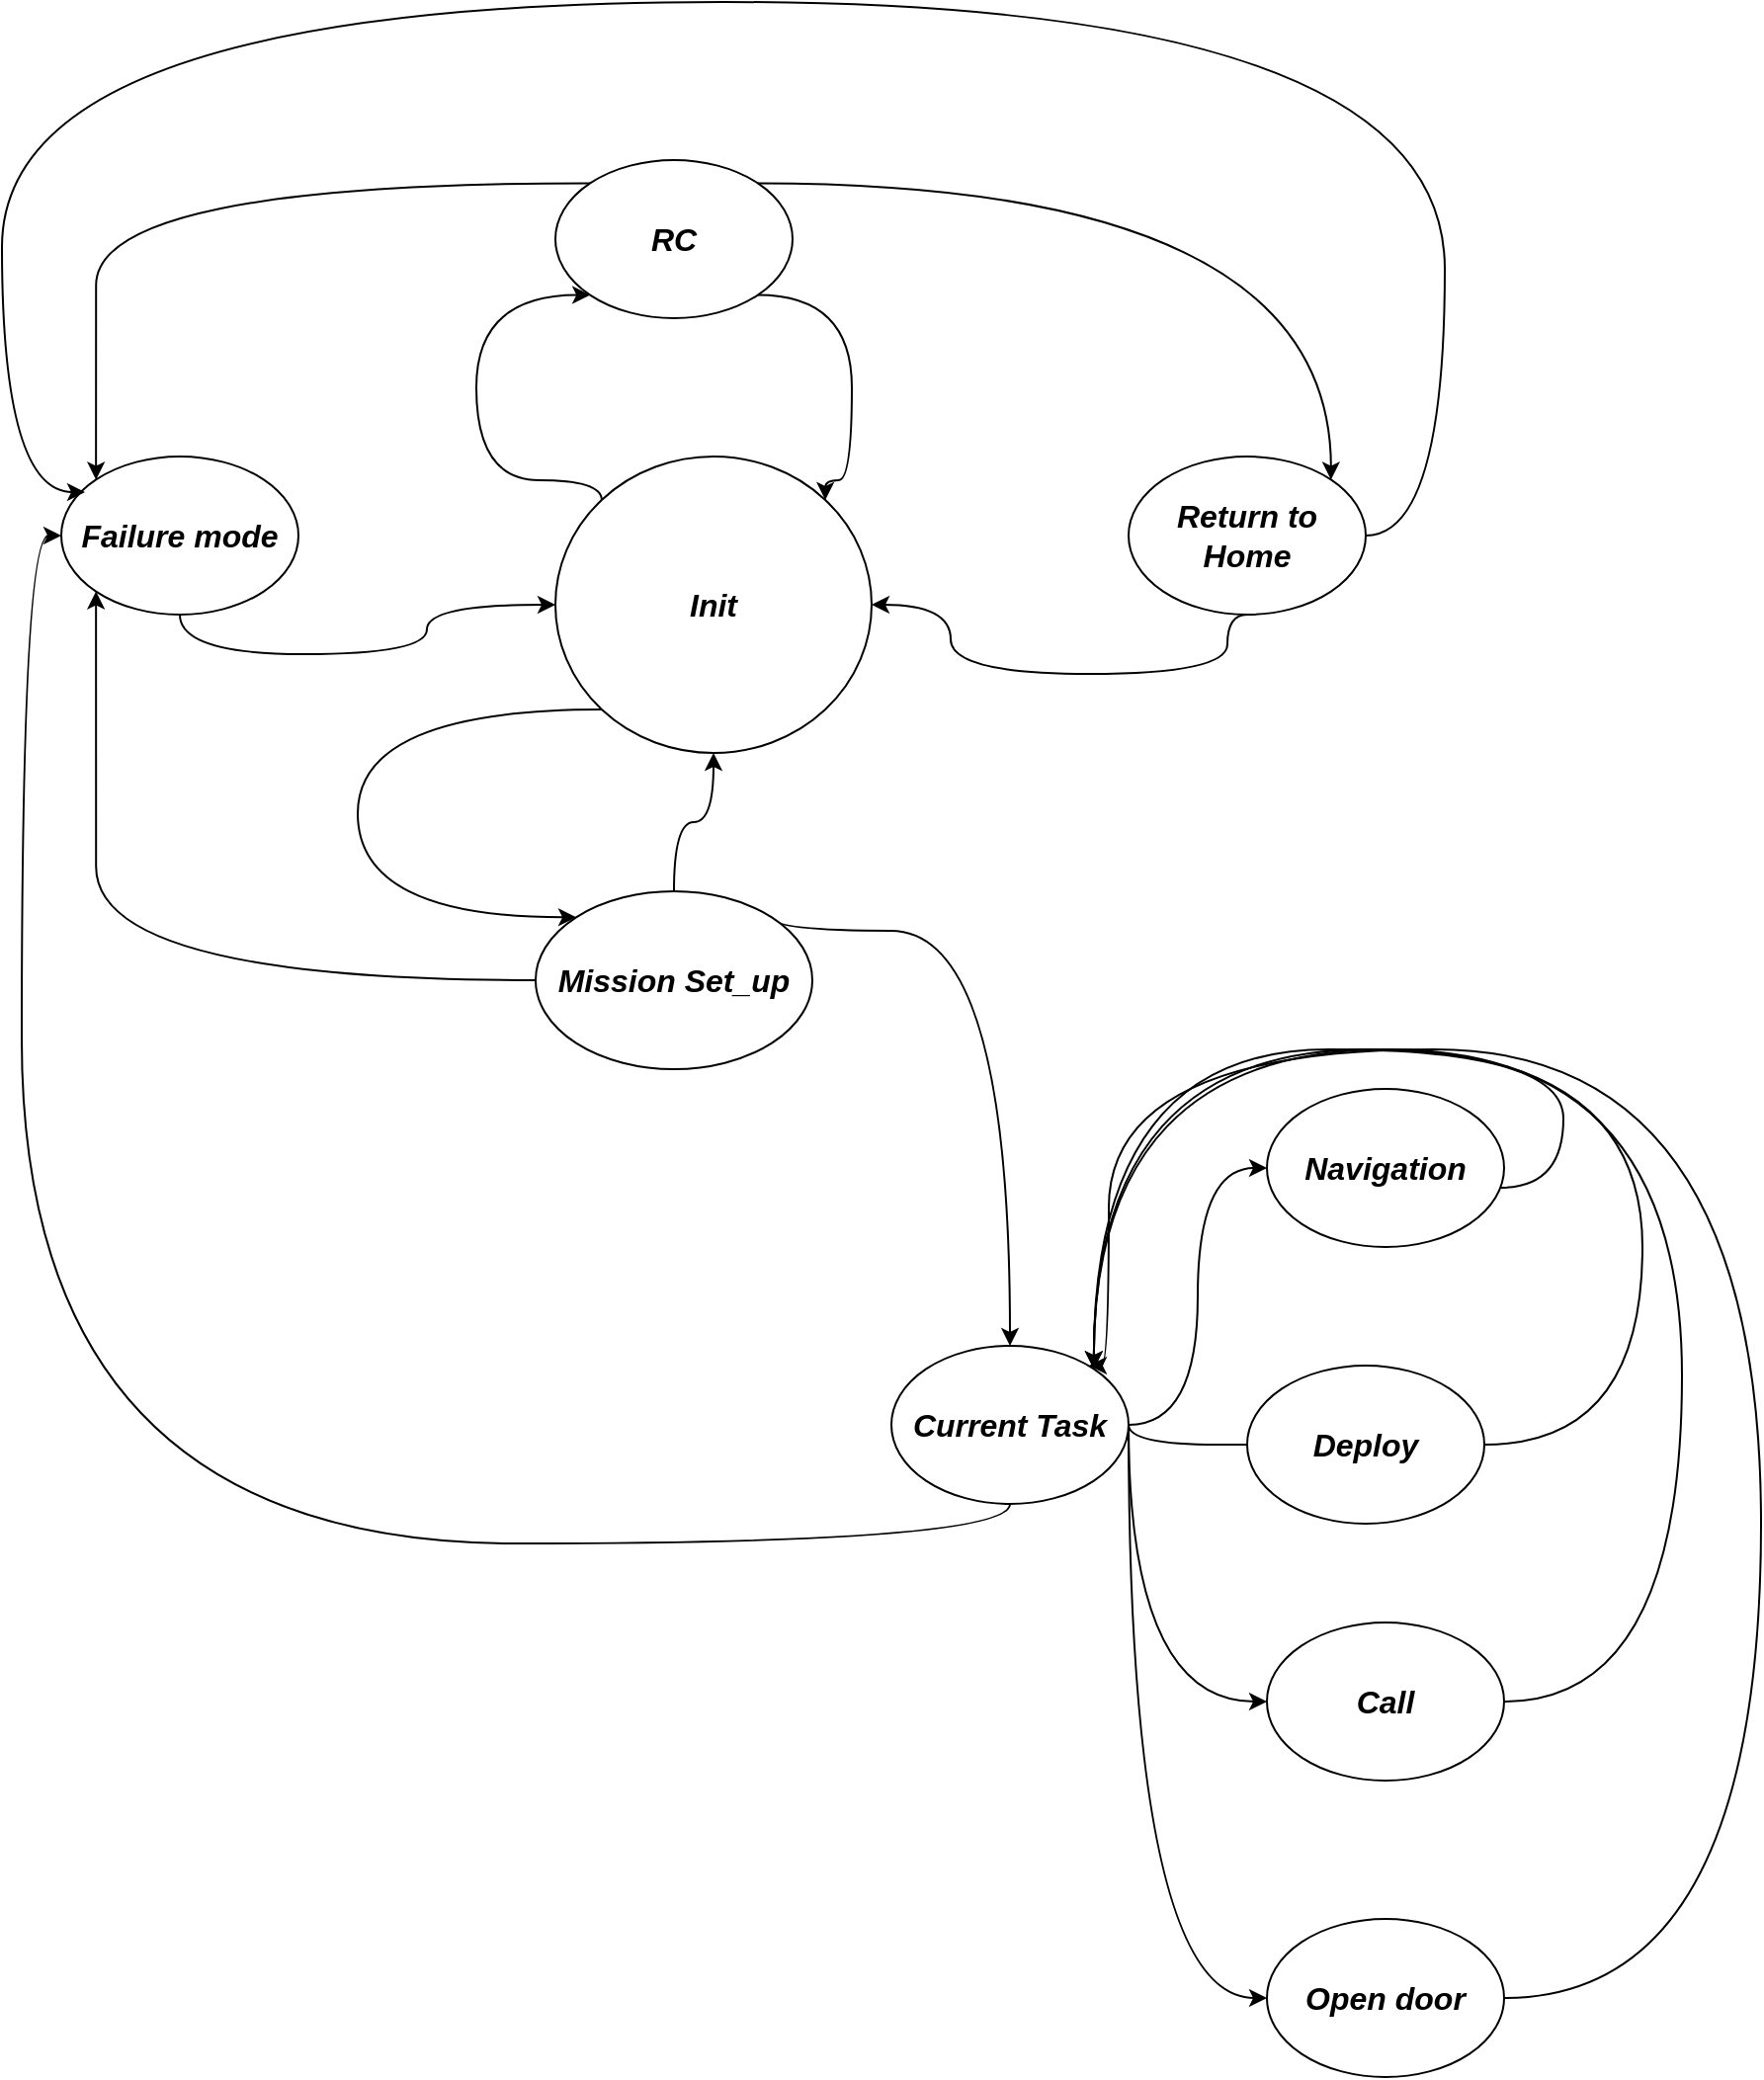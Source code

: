<mxfile version="24.7.16">
  <diagram name="Page-1" id="yCsFpmhWTIYuCj8CqCmu">
    <mxGraphModel dx="2214" dy="795" grid="1" gridSize="10" guides="1" tooltips="1" connect="1" arrows="1" fold="1" page="1" pageScale="1" pageWidth="850" pageHeight="1100" math="0" shadow="0">
      <root>
        <mxCell id="0" />
        <mxCell id="1" parent="0" />
        <mxCell id="MB4sdZ5tQYugehAf6pUv-199" style="edgeStyle=orthogonalEdgeStyle;rounded=0;orthogonalLoop=1;jettySize=auto;html=1;exitX=0;exitY=0;exitDx=0;exitDy=0;entryX=0;entryY=1;entryDx=0;entryDy=0;curved=1;" edge="1" parent="1" source="MB4sdZ5tQYugehAf6pUv-1" target="MB4sdZ5tQYugehAf6pUv-2">
          <mxGeometry relative="1" as="geometry">
            <Array as="points">
              <mxPoint x="230" y="312" />
              <mxPoint x="230" y="218" />
            </Array>
          </mxGeometry>
        </mxCell>
        <mxCell id="MB4sdZ5tQYugehAf6pUv-215" style="edgeStyle=orthogonalEdgeStyle;curved=1;rounded=0;orthogonalLoop=1;jettySize=auto;html=1;exitX=0;exitY=1;exitDx=0;exitDy=0;entryX=0;entryY=0;entryDx=0;entryDy=0;" edge="1" parent="1" source="MB4sdZ5tQYugehAf6pUv-1" target="MB4sdZ5tQYugehAf6pUv-8">
          <mxGeometry relative="1" as="geometry">
            <Array as="points">
              <mxPoint x="170" y="428" />
              <mxPoint x="170" y="533" />
            </Array>
          </mxGeometry>
        </mxCell>
        <mxCell id="MB4sdZ5tQYugehAf6pUv-1" value="&lt;font size=&quot;3&quot;&gt;&lt;i&gt;&lt;b&gt;Init&lt;/b&gt;&lt;/i&gt;&lt;/font&gt;" style="ellipse;whiteSpace=wrap;html=1;" vertex="1" parent="1">
          <mxGeometry x="270" y="300" width="160" height="150" as="geometry" />
        </mxCell>
        <mxCell id="MB4sdZ5tQYugehAf6pUv-200" style="edgeStyle=orthogonalEdgeStyle;rounded=0;orthogonalLoop=1;jettySize=auto;html=1;exitX=1;exitY=1;exitDx=0;exitDy=0;entryX=1;entryY=0;entryDx=0;entryDy=0;curved=1;" edge="1" parent="1" source="MB4sdZ5tQYugehAf6pUv-2" target="MB4sdZ5tQYugehAf6pUv-1">
          <mxGeometry relative="1" as="geometry">
            <Array as="points">
              <mxPoint x="420" y="218" />
              <mxPoint x="420" y="312" />
            </Array>
          </mxGeometry>
        </mxCell>
        <mxCell id="MB4sdZ5tQYugehAf6pUv-201" style="edgeStyle=orthogonalEdgeStyle;rounded=0;orthogonalLoop=1;jettySize=auto;html=1;exitX=0;exitY=0;exitDx=0;exitDy=0;entryX=0;entryY=0;entryDx=0;entryDy=0;curved=1;" edge="1" parent="1" source="MB4sdZ5tQYugehAf6pUv-2" target="MB4sdZ5tQYugehAf6pUv-12">
          <mxGeometry relative="1" as="geometry" />
        </mxCell>
        <mxCell id="MB4sdZ5tQYugehAf6pUv-203" style="edgeStyle=orthogonalEdgeStyle;rounded=0;orthogonalLoop=1;jettySize=auto;html=1;exitX=1;exitY=0;exitDx=0;exitDy=0;entryX=1;entryY=0;entryDx=0;entryDy=0;curved=1;" edge="1" parent="1" source="MB4sdZ5tQYugehAf6pUv-2" target="MB4sdZ5tQYugehAf6pUv-17">
          <mxGeometry relative="1" as="geometry" />
        </mxCell>
        <mxCell id="MB4sdZ5tQYugehAf6pUv-2" value="&lt;font size=&quot;3&quot;&gt;&lt;i&gt;&lt;b&gt;RC&lt;/b&gt;&lt;/i&gt;&lt;/font&gt;" style="ellipse;whiteSpace=wrap;html=1;" vertex="1" parent="1">
          <mxGeometry x="270" y="150" width="120" height="80" as="geometry" />
        </mxCell>
        <mxCell id="MB4sdZ5tQYugehAf6pUv-209" style="edgeStyle=orthogonalEdgeStyle;curved=1;rounded=0;orthogonalLoop=1;jettySize=auto;html=1;exitX=0;exitY=0.5;exitDx=0;exitDy=0;entryX=0;entryY=1;entryDx=0;entryDy=0;" edge="1" parent="1" source="MB4sdZ5tQYugehAf6pUv-8" target="MB4sdZ5tQYugehAf6pUv-12">
          <mxGeometry relative="1" as="geometry" />
        </mxCell>
        <mxCell id="MB4sdZ5tQYugehAf6pUv-216" style="edgeStyle=orthogonalEdgeStyle;curved=1;rounded=0;orthogonalLoop=1;jettySize=auto;html=1;entryX=0.5;entryY=1;entryDx=0;entryDy=0;" edge="1" parent="1" source="MB4sdZ5tQYugehAf6pUv-8" target="MB4sdZ5tQYugehAf6pUv-1">
          <mxGeometry relative="1" as="geometry" />
        </mxCell>
        <mxCell id="MB4sdZ5tQYugehAf6pUv-217" style="edgeStyle=orthogonalEdgeStyle;curved=1;rounded=0;orthogonalLoop=1;jettySize=auto;html=1;exitX=1;exitY=0;exitDx=0;exitDy=0;entryX=0.5;entryY=0;entryDx=0;entryDy=0;" edge="1" parent="1" source="MB4sdZ5tQYugehAf6pUv-8" target="MB4sdZ5tQYugehAf6pUv-13">
          <mxGeometry relative="1" as="geometry">
            <Array as="points">
              <mxPoint x="380" y="540" />
              <mxPoint x="500" y="540" />
            </Array>
          </mxGeometry>
        </mxCell>
        <mxCell id="MB4sdZ5tQYugehAf6pUv-8" value="&lt;font size=&quot;3&quot;&gt;&lt;i&gt;&lt;b&gt;Mission Set_up&lt;br&gt;&lt;/b&gt;&lt;/i&gt;&lt;/font&gt;" style="ellipse;whiteSpace=wrap;html=1;" vertex="1" parent="1">
          <mxGeometry x="260" y="520" width="140" height="90" as="geometry" />
        </mxCell>
        <mxCell id="MB4sdZ5tQYugehAf6pUv-206" style="edgeStyle=orthogonalEdgeStyle;curved=1;rounded=0;orthogonalLoop=1;jettySize=auto;html=1;exitX=0.5;exitY=1;exitDx=0;exitDy=0;" edge="1" parent="1" source="MB4sdZ5tQYugehAf6pUv-12" target="MB4sdZ5tQYugehAf6pUv-1">
          <mxGeometry relative="1" as="geometry" />
        </mxCell>
        <mxCell id="MB4sdZ5tQYugehAf6pUv-12" value="&lt;font size=&quot;3&quot;&gt;&lt;i&gt;&lt;b&gt;Failure mode&lt;br&gt;&lt;/b&gt;&lt;/i&gt;&lt;/font&gt;" style="ellipse;whiteSpace=wrap;html=1;" vertex="1" parent="1">
          <mxGeometry x="20" y="300" width="120" height="80" as="geometry" />
        </mxCell>
        <mxCell id="MB4sdZ5tQYugehAf6pUv-210" style="edgeStyle=orthogonalEdgeStyle;curved=1;rounded=0;orthogonalLoop=1;jettySize=auto;html=1;exitX=0.5;exitY=1;exitDx=0;exitDy=0;entryX=0;entryY=0.5;entryDx=0;entryDy=0;" edge="1" parent="1" source="MB4sdZ5tQYugehAf6pUv-13" target="MB4sdZ5tQYugehAf6pUv-12">
          <mxGeometry relative="1" as="geometry" />
        </mxCell>
        <mxCell id="MB4sdZ5tQYugehAf6pUv-227" style="edgeStyle=orthogonalEdgeStyle;curved=1;rounded=0;orthogonalLoop=1;jettySize=auto;html=1;exitX=1;exitY=0.5;exitDx=0;exitDy=0;entryX=0;entryY=0.5;entryDx=0;entryDy=0;" edge="1" parent="1" source="MB4sdZ5tQYugehAf6pUv-13" target="MB4sdZ5tQYugehAf6pUv-220">
          <mxGeometry relative="1" as="geometry" />
        </mxCell>
        <mxCell id="MB4sdZ5tQYugehAf6pUv-228" style="edgeStyle=orthogonalEdgeStyle;curved=1;rounded=0;orthogonalLoop=1;jettySize=auto;html=1;entryX=0;entryY=0.5;entryDx=0;entryDy=0;exitX=1;exitY=0.5;exitDx=0;exitDy=0;" edge="1" parent="1" source="MB4sdZ5tQYugehAf6pUv-13" target="MB4sdZ5tQYugehAf6pUv-14">
          <mxGeometry relative="1" as="geometry">
            <Array as="points">
              <mxPoint x="560" y="800" />
              <mxPoint x="650" y="800" />
            </Array>
          </mxGeometry>
        </mxCell>
        <mxCell id="MB4sdZ5tQYugehAf6pUv-229" style="edgeStyle=orthogonalEdgeStyle;curved=1;rounded=0;orthogonalLoop=1;jettySize=auto;html=1;entryX=0;entryY=0.5;entryDx=0;entryDy=0;" edge="1" parent="1" source="MB4sdZ5tQYugehAf6pUv-13" target="MB4sdZ5tQYugehAf6pUv-15">
          <mxGeometry relative="1" as="geometry">
            <Array as="points">
              <mxPoint x="560" y="930" />
            </Array>
          </mxGeometry>
        </mxCell>
        <mxCell id="MB4sdZ5tQYugehAf6pUv-237" style="edgeStyle=orthogonalEdgeStyle;curved=1;rounded=0;orthogonalLoop=1;jettySize=auto;html=1;entryX=0;entryY=0.5;entryDx=0;entryDy=0;" edge="1" parent="1" source="MB4sdZ5tQYugehAf6pUv-13" target="MB4sdZ5tQYugehAf6pUv-16">
          <mxGeometry relative="1" as="geometry">
            <Array as="points">
              <mxPoint x="560" y="1080" />
            </Array>
          </mxGeometry>
        </mxCell>
        <mxCell id="MB4sdZ5tQYugehAf6pUv-13" value="&lt;font size=&quot;3&quot;&gt;&lt;i&gt;&lt;b&gt;Current Task&lt;br&gt;&lt;/b&gt;&lt;/i&gt;&lt;/font&gt;" style="ellipse;whiteSpace=wrap;html=1;" vertex="1" parent="1">
          <mxGeometry x="440" y="750" width="120" height="80" as="geometry" />
        </mxCell>
        <mxCell id="MB4sdZ5tQYugehAf6pUv-240" style="edgeStyle=orthogonalEdgeStyle;curved=1;rounded=0;orthogonalLoop=1;jettySize=auto;html=1;entryX=1;entryY=0;entryDx=0;entryDy=0;" edge="1" parent="1" source="MB4sdZ5tQYugehAf6pUv-14" target="MB4sdZ5tQYugehAf6pUv-13">
          <mxGeometry relative="1" as="geometry">
            <Array as="points">
              <mxPoint x="820" y="800" />
              <mxPoint x="820" y="600" />
              <mxPoint x="542" y="600" />
            </Array>
          </mxGeometry>
        </mxCell>
        <mxCell id="MB4sdZ5tQYugehAf6pUv-14" value="&lt;font size=&quot;3&quot;&gt;&lt;i&gt;&lt;b&gt;Deploy&lt;/b&gt;&lt;/i&gt;&lt;/font&gt;" style="ellipse;whiteSpace=wrap;html=1;" vertex="1" parent="1">
          <mxGeometry x="620" y="760" width="120" height="80" as="geometry" />
        </mxCell>
        <mxCell id="MB4sdZ5tQYugehAf6pUv-241" style="edgeStyle=orthogonalEdgeStyle;curved=1;rounded=0;orthogonalLoop=1;jettySize=auto;html=1;entryX=1;entryY=0;entryDx=0;entryDy=0;" edge="1" parent="1" source="MB4sdZ5tQYugehAf6pUv-15" target="MB4sdZ5tQYugehAf6pUv-13">
          <mxGeometry relative="1" as="geometry">
            <Array as="points">
              <mxPoint x="840" y="930" />
              <mxPoint x="840" y="600" />
              <mxPoint x="542" y="600" />
            </Array>
          </mxGeometry>
        </mxCell>
        <mxCell id="MB4sdZ5tQYugehAf6pUv-15" value="&lt;font size=&quot;3&quot;&gt;&lt;i&gt;&lt;b&gt;Call&lt;/b&gt;&lt;/i&gt;&lt;/font&gt;" style="ellipse;whiteSpace=wrap;html=1;" vertex="1" parent="1">
          <mxGeometry x="630" y="890" width="120" height="80" as="geometry" />
        </mxCell>
        <mxCell id="MB4sdZ5tQYugehAf6pUv-242" style="edgeStyle=orthogonalEdgeStyle;curved=1;rounded=0;orthogonalLoop=1;jettySize=auto;html=1;" edge="1" parent="1" source="MB4sdZ5tQYugehAf6pUv-16">
          <mxGeometry relative="1" as="geometry">
            <mxPoint x="540" y="760" as="targetPoint" />
            <Array as="points">
              <mxPoint x="880" y="1080" />
              <mxPoint x="880" y="600" />
              <mxPoint x="550" y="600" />
              <mxPoint x="550" y="760" />
            </Array>
          </mxGeometry>
        </mxCell>
        <mxCell id="MB4sdZ5tQYugehAf6pUv-16" value="&lt;font size=&quot;3&quot;&gt;&lt;i&gt;&lt;b&gt;Open door&lt;br&gt;&lt;/b&gt;&lt;/i&gt;&lt;/font&gt;" style="ellipse;whiteSpace=wrap;html=1;" vertex="1" parent="1">
          <mxGeometry x="630" y="1040" width="120" height="80" as="geometry" />
        </mxCell>
        <mxCell id="MB4sdZ5tQYugehAf6pUv-204" style="edgeStyle=orthogonalEdgeStyle;rounded=0;orthogonalLoop=1;jettySize=auto;html=1;exitX=0.5;exitY=1;exitDx=0;exitDy=0;entryX=1;entryY=0.5;entryDx=0;entryDy=0;curved=1;" edge="1" parent="1" source="MB4sdZ5tQYugehAf6pUv-17" target="MB4sdZ5tQYugehAf6pUv-1">
          <mxGeometry relative="1" as="geometry">
            <Array as="points">
              <mxPoint x="610" y="380" />
              <mxPoint x="610" y="410" />
              <mxPoint x="470" y="410" />
              <mxPoint x="470" y="375" />
            </Array>
          </mxGeometry>
        </mxCell>
        <mxCell id="MB4sdZ5tQYugehAf6pUv-17" value="&lt;font size=&quot;3&quot;&gt;&lt;i&gt;&lt;b&gt;Return to Home&lt;br&gt;&lt;/b&gt;&lt;/i&gt;&lt;/font&gt;" style="ellipse;whiteSpace=wrap;html=1;" vertex="1" parent="1">
          <mxGeometry x="560" y="300" width="120" height="80" as="geometry" />
        </mxCell>
        <mxCell id="MB4sdZ5tQYugehAf6pUv-214" style="edgeStyle=orthogonalEdgeStyle;curved=1;rounded=0;orthogonalLoop=1;jettySize=auto;html=1;entryX=0.1;entryY=0.225;entryDx=0;entryDy=0;entryPerimeter=0;" edge="1" parent="1" source="MB4sdZ5tQYugehAf6pUv-17" target="MB4sdZ5tQYugehAf6pUv-12">
          <mxGeometry relative="1" as="geometry">
            <Array as="points">
              <mxPoint x="720" y="340" />
              <mxPoint x="720" y="70" />
              <mxPoint x="-10" y="70" />
              <mxPoint x="-10" y="318" />
            </Array>
          </mxGeometry>
        </mxCell>
        <mxCell id="MB4sdZ5tQYugehAf6pUv-238" style="edgeStyle=orthogonalEdgeStyle;curved=1;rounded=0;orthogonalLoop=1;jettySize=auto;html=1;entryX=1;entryY=0;entryDx=0;entryDy=0;" edge="1" parent="1" source="MB4sdZ5tQYugehAf6pUv-220" target="MB4sdZ5tQYugehAf6pUv-13">
          <mxGeometry relative="1" as="geometry">
            <Array as="points">
              <mxPoint x="780" y="670" />
              <mxPoint x="780" y="600" />
              <mxPoint x="542" y="600" />
            </Array>
          </mxGeometry>
        </mxCell>
        <mxCell id="MB4sdZ5tQYugehAf6pUv-220" value="&lt;font size=&quot;3&quot;&gt;&lt;i&gt;&lt;b&gt;Navigation&lt;/b&gt;&lt;/i&gt;&lt;/font&gt;" style="ellipse;whiteSpace=wrap;html=1;" vertex="1" parent="1">
          <mxGeometry x="630" y="620" width="120" height="80" as="geometry" />
        </mxCell>
      </root>
    </mxGraphModel>
  </diagram>
</mxfile>
